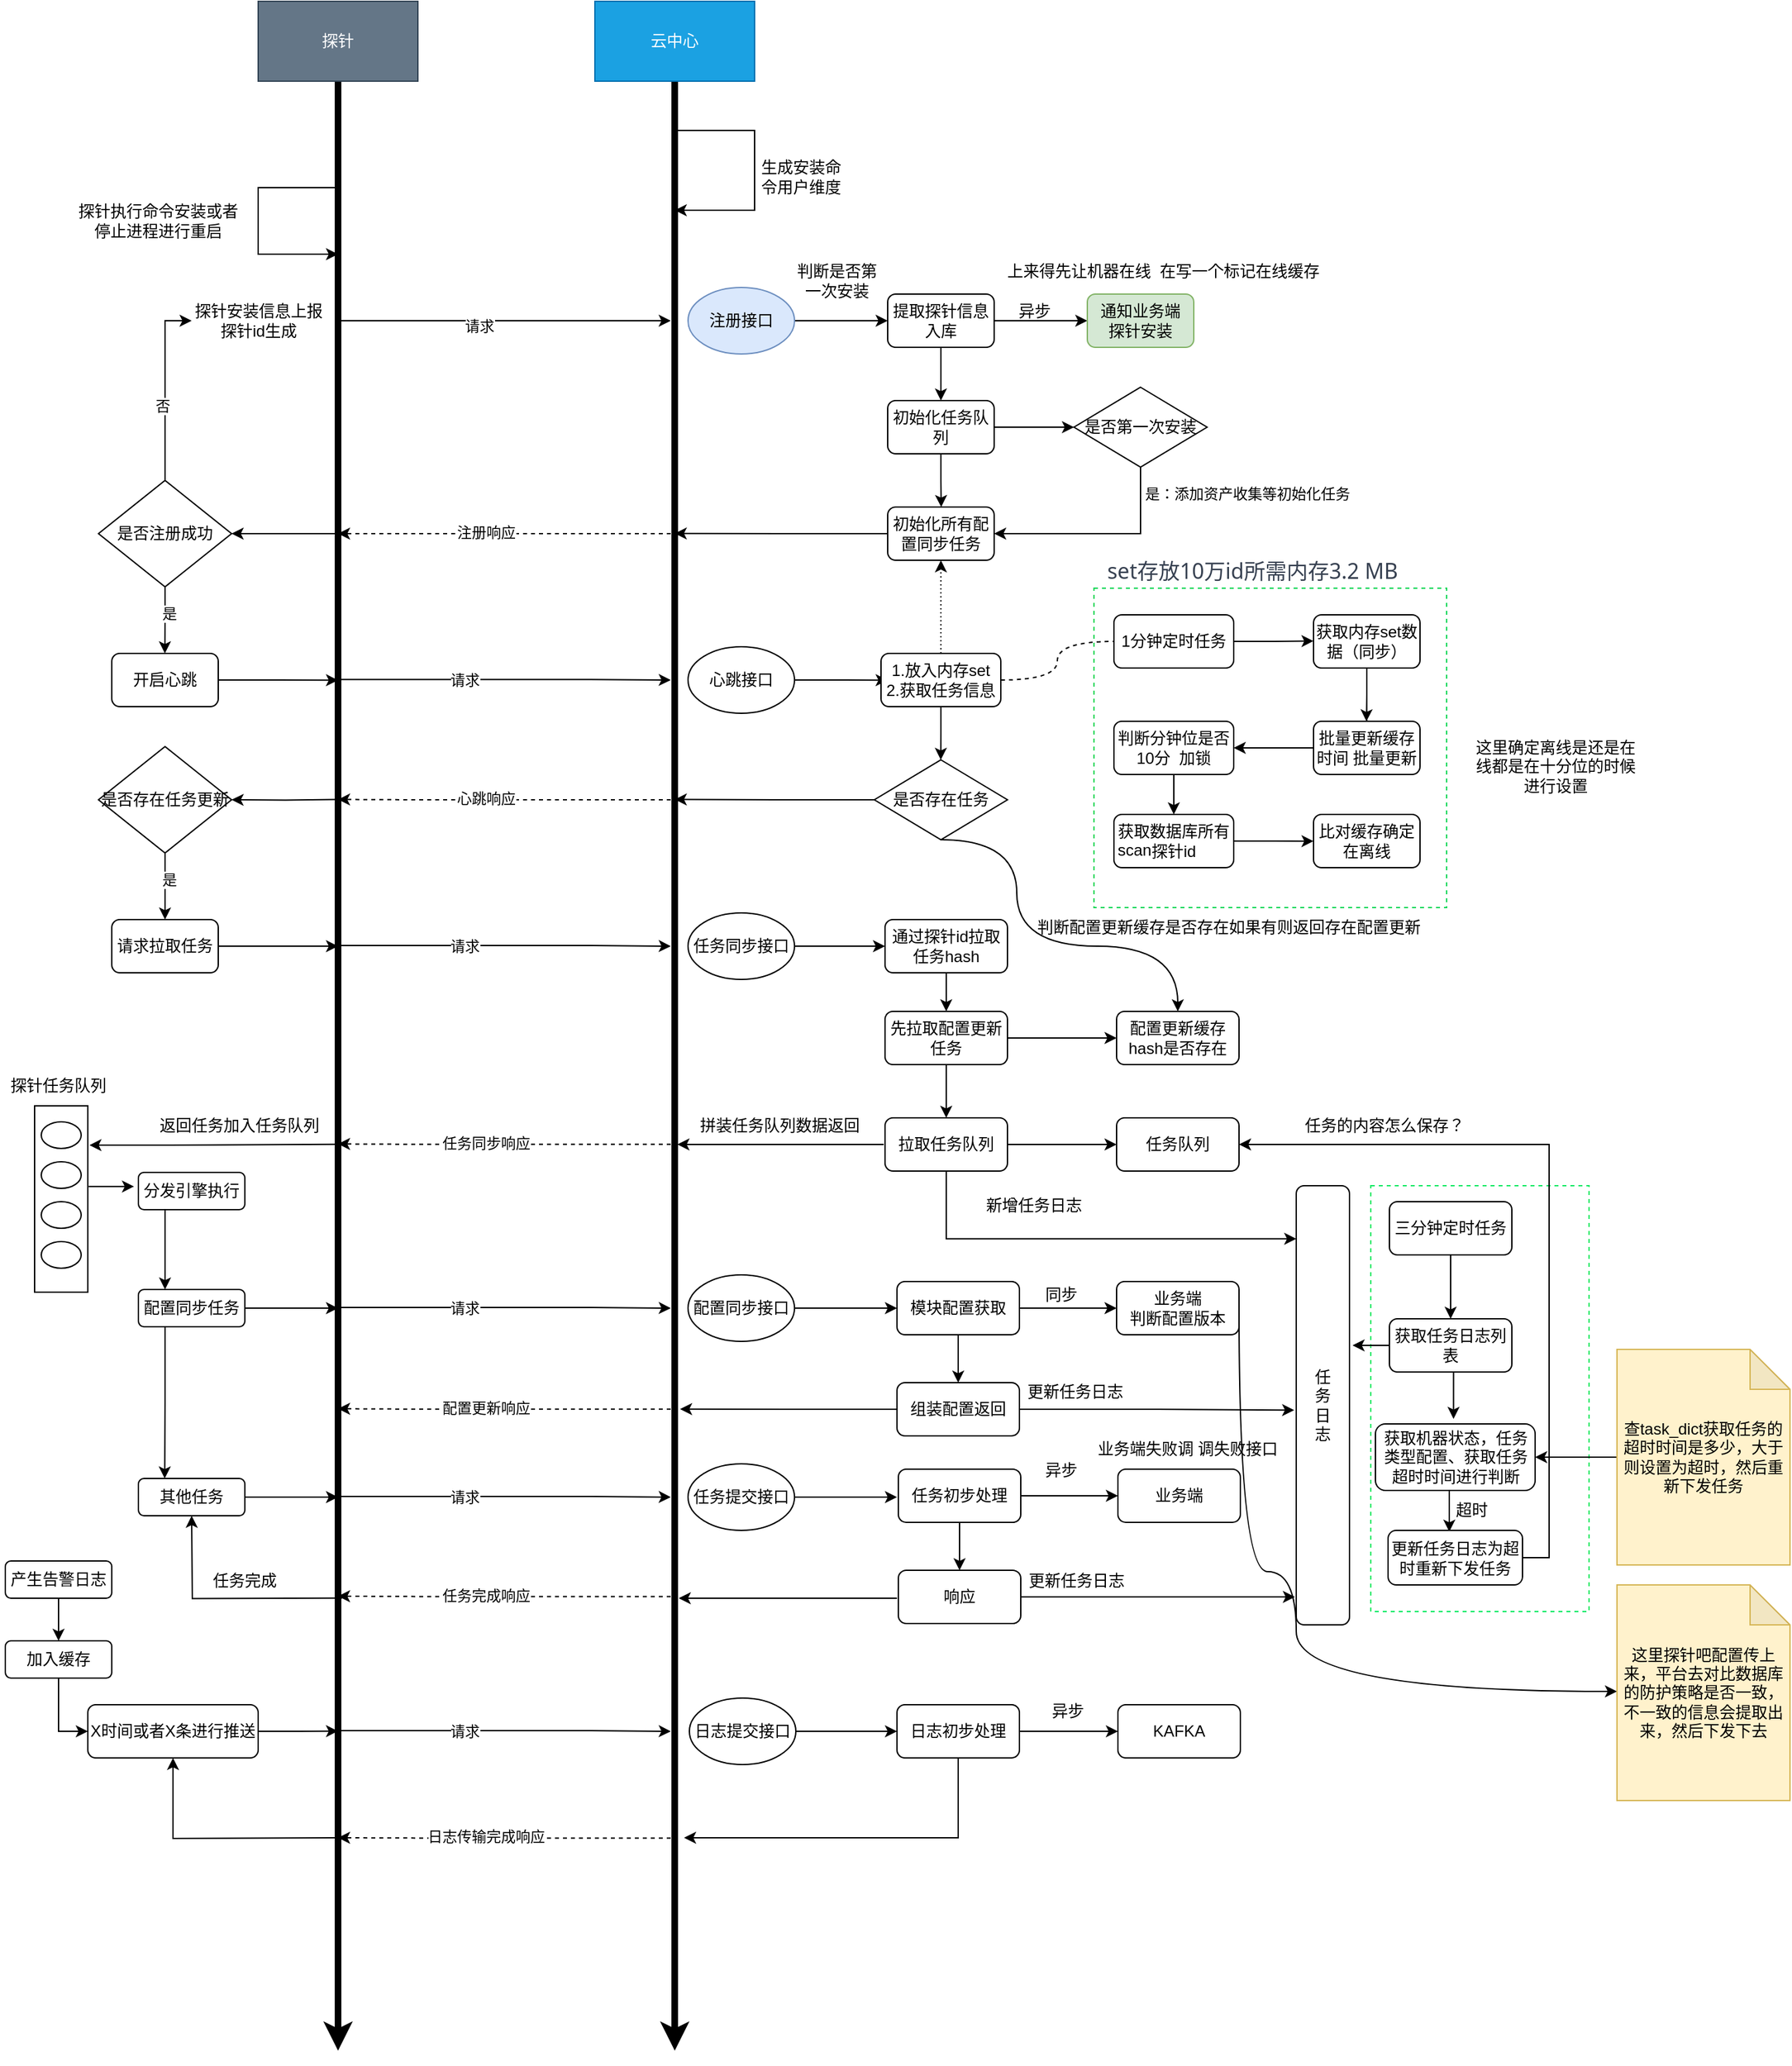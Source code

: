 <mxfile version="27.0.1">
  <diagram name="第 1 页" id="yNU4Lb6sBdI4Ov-rP1gr">
    <mxGraphModel dx="2015" dy="645" grid="1" gridSize="10" guides="1" tooltips="1" connect="1" arrows="1" fold="1" page="1" pageScale="1" pageWidth="827" pageHeight="1169" math="0" shadow="0">
      <root>
        <mxCell id="0" />
        <mxCell id="1" parent="0" />
        <mxCell id="URJfeCyktl2PKpRAeFNq-184" value="" style="rounded=0;whiteSpace=wrap;html=1;dashed=1;strokeColor=#10ea64;" parent="1" vertex="1">
          <mxGeometry x="926" y="910" width="164" height="320" as="geometry" />
        </mxCell>
        <mxCell id="URJfeCyktl2PKpRAeFNq-70" value="" style="rounded=0;whiteSpace=wrap;html=1;dashed=1;strokeColor=#14d758;" parent="1" vertex="1">
          <mxGeometry x="718" y="461" width="265" height="240" as="geometry" />
        </mxCell>
        <mxCell id="URJfeCyktl2PKpRAeFNq-3" style="edgeStyle=orthogonalEdgeStyle;rounded=0;orthogonalLoop=1;jettySize=auto;html=1;exitX=0.5;exitY=1;exitDx=0;exitDy=0;strokeWidth=5;" parent="1" source="URJfeCyktl2PKpRAeFNq-1" edge="1">
          <mxGeometry relative="1" as="geometry">
            <mxPoint x="150" y="1560" as="targetPoint" />
          </mxGeometry>
        </mxCell>
        <mxCell id="URJfeCyktl2PKpRAeFNq-1" value="探针" style="rounded=0;whiteSpace=wrap;html=1;fillColor=#647687;fontColor=#ffffff;strokeColor=#314354;" parent="1" vertex="1">
          <mxGeometry x="90" y="20" width="120" height="60" as="geometry" />
        </mxCell>
        <mxCell id="URJfeCyktl2PKpRAeFNq-4" style="edgeStyle=orthogonalEdgeStyle;rounded=0;orthogonalLoop=1;jettySize=auto;html=1;exitX=0.5;exitY=1;exitDx=0;exitDy=0;strokeWidth=5;" parent="1" source="URJfeCyktl2PKpRAeFNq-2" edge="1">
          <mxGeometry relative="1" as="geometry">
            <mxPoint x="403" y="1560" as="targetPoint" />
          </mxGeometry>
        </mxCell>
        <mxCell id="URJfeCyktl2PKpRAeFNq-2" value="云中心" style="rounded=0;whiteSpace=wrap;html=1;fillColor=#1ba1e2;fontColor=#ffffff;strokeColor=#006EAF;" parent="1" vertex="1">
          <mxGeometry x="343" y="20" width="120" height="60" as="geometry" />
        </mxCell>
        <mxCell id="URJfeCyktl2PKpRAeFNq-7" value="" style="endArrow=classic;html=1;rounded=0;edgeStyle=orthogonalEdgeStyle;" parent="1" edge="1">
          <mxGeometry width="50" height="50" relative="1" as="geometry">
            <mxPoint x="403" y="117" as="sourcePoint" />
            <mxPoint x="403" y="177" as="targetPoint" />
            <Array as="points">
              <mxPoint x="463" y="117" />
              <mxPoint x="463" y="177" />
            </Array>
          </mxGeometry>
        </mxCell>
        <mxCell id="URJfeCyktl2PKpRAeFNq-8" value="生成安装命令用户维度" style="text;html=1;strokeColor=none;fillColor=none;align=center;verticalAlign=middle;whiteSpace=wrap;rounded=0;" parent="1" vertex="1">
          <mxGeometry x="463" y="137" width="70" height="30" as="geometry" />
        </mxCell>
        <mxCell id="URJfeCyktl2PKpRAeFNq-9" value="" style="endArrow=classic;html=1;rounded=0;edgeStyle=orthogonalEdgeStyle;" parent="1" edge="1">
          <mxGeometry width="50" height="50" relative="1" as="geometry">
            <mxPoint x="150" y="160" as="sourcePoint" />
            <mxPoint x="150" y="210" as="targetPoint" />
            <Array as="points">
              <mxPoint x="90" y="160" />
              <mxPoint x="90" y="210" />
            </Array>
          </mxGeometry>
        </mxCell>
        <mxCell id="URJfeCyktl2PKpRAeFNq-10" value="&lt;div&gt;探针执行命令安装或者停止进程进行重启&lt;/div&gt;" style="text;html=1;strokeColor=none;fillColor=none;align=center;verticalAlign=middle;whiteSpace=wrap;rounded=0;" parent="1" vertex="1">
          <mxGeometry x="-50" y="170" width="130" height="30" as="geometry" />
        </mxCell>
        <mxCell id="URJfeCyktl2PKpRAeFNq-11" value="" style="endArrow=classic;html=1;rounded=0;" parent="1" edge="1">
          <mxGeometry width="50" height="50" relative="1" as="geometry">
            <mxPoint x="150" y="260" as="sourcePoint" />
            <mxPoint x="400" y="260" as="targetPoint" />
          </mxGeometry>
        </mxCell>
        <mxCell id="URJfeCyktl2PKpRAeFNq-13" value="请求" style="edgeLabel;html=1;align=center;verticalAlign=middle;resizable=0;points=[];" parent="URJfeCyktl2PKpRAeFNq-11" vertex="1" connectable="0">
          <mxGeometry x="-0.153" y="-4" relative="1" as="geometry">
            <mxPoint as="offset" />
          </mxGeometry>
        </mxCell>
        <mxCell id="URJfeCyktl2PKpRAeFNq-12" value="探针安装信息上报探针id生成" style="text;html=1;strokeColor=none;fillColor=none;align=center;verticalAlign=middle;whiteSpace=wrap;rounded=0;" parent="1" vertex="1">
          <mxGeometry x="40" y="245" width="101" height="30" as="geometry" />
        </mxCell>
        <mxCell id="URJfeCyktl2PKpRAeFNq-17" style="edgeStyle=orthogonalEdgeStyle;rounded=0;orthogonalLoop=1;jettySize=auto;html=1;exitX=1;exitY=0.5;exitDx=0;exitDy=0;entryX=0;entryY=0.5;entryDx=0;entryDy=0;" parent="1" source="URJfeCyktl2PKpRAeFNq-14" target="URJfeCyktl2PKpRAeFNq-16" edge="1">
          <mxGeometry relative="1" as="geometry" />
        </mxCell>
        <mxCell id="URJfeCyktl2PKpRAeFNq-14" value="注册接口" style="ellipse;whiteSpace=wrap;html=1;fillColor=#dae8fc;strokeColor=#6c8ebf;" parent="1" vertex="1">
          <mxGeometry x="413" y="235" width="80" height="50" as="geometry" />
        </mxCell>
        <mxCell id="URJfeCyktl2PKpRAeFNq-19" style="edgeStyle=orthogonalEdgeStyle;rounded=0;orthogonalLoop=1;jettySize=auto;html=1;exitX=1;exitY=0.5;exitDx=0;exitDy=0;entryX=0;entryY=0.5;entryDx=0;entryDy=0;" parent="1" source="URJfeCyktl2PKpRAeFNq-16" target="URJfeCyktl2PKpRAeFNq-18" edge="1">
          <mxGeometry relative="1" as="geometry" />
        </mxCell>
        <mxCell id="URJfeCyktl2PKpRAeFNq-20" style="edgeStyle=orthogonalEdgeStyle;rounded=0;orthogonalLoop=1;jettySize=auto;html=1;exitX=0.5;exitY=1;exitDx=0;exitDy=0;entryX=0.5;entryY=0;entryDx=0;entryDy=0;" parent="1" source="URJfeCyktl2PKpRAeFNq-16" target="URJfeCyktl2PKpRAeFNq-21" edge="1">
          <mxGeometry relative="1" as="geometry">
            <mxPoint x="603.222" y="310.0" as="targetPoint" />
          </mxGeometry>
        </mxCell>
        <mxCell id="URJfeCyktl2PKpRAeFNq-16" value="提取探针信息入库" style="rounded=1;whiteSpace=wrap;html=1;" parent="1" vertex="1">
          <mxGeometry x="563" y="240" width="80" height="40" as="geometry" />
        </mxCell>
        <mxCell id="URJfeCyktl2PKpRAeFNq-18" value="通知业务端&lt;br&gt;探针安装" style="rounded=1;whiteSpace=wrap;html=1;fillColor=#d5e8d4;strokeColor=#82b366;" parent="1" vertex="1">
          <mxGeometry x="713" y="240" width="80" height="40" as="geometry" />
        </mxCell>
        <mxCell id="URJfeCyktl2PKpRAeFNq-23" style="edgeStyle=orthogonalEdgeStyle;rounded=0;orthogonalLoop=1;jettySize=auto;html=1;exitX=1;exitY=0.5;exitDx=0;exitDy=0;entryX=0;entryY=0.5;entryDx=0;entryDy=0;" parent="1" source="URJfeCyktl2PKpRAeFNq-21" target="URJfeCyktl2PKpRAeFNq-22" edge="1">
          <mxGeometry relative="1" as="geometry" />
        </mxCell>
        <mxCell id="URJfeCyktl2PKpRAeFNq-24" style="edgeStyle=orthogonalEdgeStyle;rounded=0;orthogonalLoop=1;jettySize=auto;html=1;exitX=0.5;exitY=1;exitDx=0;exitDy=0;" parent="1" source="URJfeCyktl2PKpRAeFNq-21" edge="1">
          <mxGeometry relative="1" as="geometry">
            <mxPoint x="603.222" y="400" as="targetPoint" />
          </mxGeometry>
        </mxCell>
        <mxCell id="URJfeCyktl2PKpRAeFNq-21" value="初始化任务队列" style="rounded=1;whiteSpace=wrap;html=1;" parent="1" vertex="1">
          <mxGeometry x="563" y="320" width="80" height="40" as="geometry" />
        </mxCell>
        <mxCell id="URJfeCyktl2PKpRAeFNq-28" style="edgeStyle=orthogonalEdgeStyle;rounded=0;orthogonalLoop=1;jettySize=auto;html=1;exitX=0.5;exitY=1;exitDx=0;exitDy=0;entryX=1;entryY=0.5;entryDx=0;entryDy=0;" parent="1" source="URJfeCyktl2PKpRAeFNq-22" target="URJfeCyktl2PKpRAeFNq-25" edge="1">
          <mxGeometry relative="1" as="geometry" />
        </mxCell>
        <mxCell id="URJfeCyktl2PKpRAeFNq-29" value="是：添加资产收集等初始化任务" style="edgeLabel;html=1;align=center;verticalAlign=middle;resizable=0;points=[];" parent="URJfeCyktl2PKpRAeFNq-28" vertex="1" connectable="0">
          <mxGeometry x="0.247" y="-2" relative="1" as="geometry">
            <mxPoint x="130" y="-28" as="offset" />
          </mxGeometry>
        </mxCell>
        <mxCell id="URJfeCyktl2PKpRAeFNq-22" value="是否第一次安装" style="rhombus;whiteSpace=wrap;html=1;" parent="1" vertex="1">
          <mxGeometry x="703" y="310" width="100" height="60" as="geometry" />
        </mxCell>
        <mxCell id="URJfeCyktl2PKpRAeFNq-30" style="edgeStyle=orthogonalEdgeStyle;rounded=0;orthogonalLoop=1;jettySize=auto;html=1;exitX=0;exitY=0.5;exitDx=0;exitDy=0;" parent="1" source="URJfeCyktl2PKpRAeFNq-25" edge="1">
          <mxGeometry relative="1" as="geometry">
            <mxPoint x="403" y="419.815" as="targetPoint" />
          </mxGeometry>
        </mxCell>
        <mxCell id="URJfeCyktl2PKpRAeFNq-25" value="初始化所有配置同步任务" style="rounded=1;whiteSpace=wrap;html=1;" parent="1" vertex="1">
          <mxGeometry x="563" y="400" width="80" height="40" as="geometry" />
        </mxCell>
        <mxCell id="URJfeCyktl2PKpRAeFNq-27" value="异步" style="text;html=1;align=center;verticalAlign=middle;resizable=0;points=[];autosize=1;strokeColor=none;fillColor=none;" parent="1" vertex="1">
          <mxGeometry x="648" y="238" width="50" height="30" as="geometry" />
        </mxCell>
        <mxCell id="URJfeCyktl2PKpRAeFNq-31" style="edgeStyle=orthogonalEdgeStyle;rounded=0;orthogonalLoop=1;jettySize=auto;html=1;dashed=1;" parent="1" edge="1">
          <mxGeometry relative="1" as="geometry">
            <mxPoint x="150" y="420" as="targetPoint" />
            <mxPoint x="400" y="420" as="sourcePoint" />
          </mxGeometry>
        </mxCell>
        <mxCell id="URJfeCyktl2PKpRAeFNq-32" value="注册响应" style="edgeLabel;html=1;align=center;verticalAlign=middle;resizable=0;points=[];" parent="URJfeCyktl2PKpRAeFNq-31" vertex="1" connectable="0">
          <mxGeometry x="0.116" y="-1" relative="1" as="geometry">
            <mxPoint as="offset" />
          </mxGeometry>
        </mxCell>
        <mxCell id="URJfeCyktl2PKpRAeFNq-34" style="edgeStyle=orthogonalEdgeStyle;rounded=0;orthogonalLoop=1;jettySize=auto;html=1;" parent="1" edge="1">
          <mxGeometry relative="1" as="geometry">
            <mxPoint x="70" y="420" as="targetPoint" />
            <mxPoint x="150" y="420" as="sourcePoint" />
          </mxGeometry>
        </mxCell>
        <mxCell id="URJfeCyktl2PKpRAeFNq-36" style="edgeStyle=orthogonalEdgeStyle;rounded=0;orthogonalLoop=1;jettySize=auto;html=1;exitX=0.5;exitY=0;exitDx=0;exitDy=0;entryX=0;entryY=0.5;entryDx=0;entryDy=0;" parent="1" source="URJfeCyktl2PKpRAeFNq-35" target="URJfeCyktl2PKpRAeFNq-12" edge="1">
          <mxGeometry relative="1" as="geometry" />
        </mxCell>
        <mxCell id="URJfeCyktl2PKpRAeFNq-37" value="否" style="edgeLabel;html=1;align=center;verticalAlign=middle;resizable=0;points=[];" parent="URJfeCyktl2PKpRAeFNq-36" vertex="1" connectable="0">
          <mxGeometry x="-0.203" y="2" relative="1" as="geometry">
            <mxPoint as="offset" />
          </mxGeometry>
        </mxCell>
        <mxCell id="URJfeCyktl2PKpRAeFNq-38" style="edgeStyle=orthogonalEdgeStyle;rounded=0;orthogonalLoop=1;jettySize=auto;html=1;exitX=0.5;exitY=1;exitDx=0;exitDy=0;" parent="1" source="URJfeCyktl2PKpRAeFNq-35" edge="1">
          <mxGeometry relative="1" as="geometry">
            <mxPoint x="19.889" y="510" as="targetPoint" />
          </mxGeometry>
        </mxCell>
        <mxCell id="URJfeCyktl2PKpRAeFNq-39" value="是" style="edgeLabel;html=1;align=center;verticalAlign=middle;resizable=0;points=[];" parent="URJfeCyktl2PKpRAeFNq-38" vertex="1" connectable="0">
          <mxGeometry x="-0.213" y="3" relative="1" as="geometry">
            <mxPoint as="offset" />
          </mxGeometry>
        </mxCell>
        <mxCell id="URJfeCyktl2PKpRAeFNq-35" value="是否注册成功" style="rhombus;whiteSpace=wrap;html=1;" parent="1" vertex="1">
          <mxGeometry x="-30" y="380" width="100" height="80" as="geometry" />
        </mxCell>
        <mxCell id="URJfeCyktl2PKpRAeFNq-41" style="edgeStyle=orthogonalEdgeStyle;rounded=0;orthogonalLoop=1;jettySize=auto;html=1;exitX=1;exitY=0.5;exitDx=0;exitDy=0;" parent="1" source="URJfeCyktl2PKpRAeFNq-40" edge="1">
          <mxGeometry relative="1" as="geometry">
            <mxPoint x="150" y="530.185" as="targetPoint" />
          </mxGeometry>
        </mxCell>
        <mxCell id="URJfeCyktl2PKpRAeFNq-40" value="开启心跳" style="rounded=1;whiteSpace=wrap;html=1;" parent="1" vertex="1">
          <mxGeometry x="-20" y="510" width="80" height="40" as="geometry" />
        </mxCell>
        <mxCell id="URJfeCyktl2PKpRAeFNq-42" style="edgeStyle=orthogonalEdgeStyle;rounded=0;orthogonalLoop=1;jettySize=auto;html=1;exitX=1;exitY=0.5;exitDx=0;exitDy=0;" parent="1" edge="1">
          <mxGeometry relative="1" as="geometry">
            <mxPoint x="400" y="530" as="targetPoint" />
            <mxPoint x="150" y="529.57" as="sourcePoint" />
            <Array as="points">
              <mxPoint x="340" y="530" />
              <mxPoint x="340" y="530" />
            </Array>
          </mxGeometry>
        </mxCell>
        <mxCell id="URJfeCyktl2PKpRAeFNq-77" value="请求" style="edgeLabel;html=1;align=center;verticalAlign=middle;resizable=0;points=[];" parent="URJfeCyktl2PKpRAeFNq-42" vertex="1" connectable="0">
          <mxGeometry x="-0.043" relative="1" as="geometry">
            <mxPoint x="-25" as="offset" />
          </mxGeometry>
        </mxCell>
        <mxCell id="URJfeCyktl2PKpRAeFNq-44" style="edgeStyle=orthogonalEdgeStyle;rounded=0;orthogonalLoop=1;jettySize=auto;html=1;exitX=1;exitY=0.5;exitDx=0;exitDy=0;" parent="1" source="URJfeCyktl2PKpRAeFNq-43" edge="1">
          <mxGeometry relative="1" as="geometry">
            <mxPoint x="563" y="530.13" as="targetPoint" />
          </mxGeometry>
        </mxCell>
        <mxCell id="URJfeCyktl2PKpRAeFNq-43" value="心跳接口" style="ellipse;whiteSpace=wrap;html=1;" parent="1" vertex="1">
          <mxGeometry x="413" y="505" width="80" height="50" as="geometry" />
        </mxCell>
        <mxCell id="URJfeCyktl2PKpRAeFNq-46" style="edgeStyle=orthogonalEdgeStyle;rounded=0;orthogonalLoop=1;jettySize=auto;html=1;exitX=0.5;exitY=0;exitDx=0;exitDy=0;entryX=0.5;entryY=1;entryDx=0;entryDy=0;dashed=1;dashPattern=1 2;" parent="1" source="URJfeCyktl2PKpRAeFNq-45" target="URJfeCyktl2PKpRAeFNq-25" edge="1">
          <mxGeometry relative="1" as="geometry" />
        </mxCell>
        <mxCell id="URJfeCyktl2PKpRAeFNq-47" style="edgeStyle=orthogonalEdgeStyle;rounded=0;orthogonalLoop=1;jettySize=auto;html=1;exitX=0.5;exitY=1;exitDx=0;exitDy=0;" parent="1" source="URJfeCyktl2PKpRAeFNq-45" edge="1">
          <mxGeometry relative="1" as="geometry">
            <mxPoint x="602.913" y="590" as="targetPoint" />
          </mxGeometry>
        </mxCell>
        <mxCell id="URJfeCyktl2PKpRAeFNq-54" style="rounded=0;orthogonalLoop=1;jettySize=auto;html=1;exitX=1;exitY=0.5;exitDx=0;exitDy=0;dashed=1;endArrow=none;endFill=0;edgeStyle=orthogonalEdgeStyle;curved=1;" parent="1" source="URJfeCyktl2PKpRAeFNq-45" target="URJfeCyktl2PKpRAeFNq-53" edge="1">
          <mxGeometry relative="1" as="geometry" />
        </mxCell>
        <mxCell id="URJfeCyktl2PKpRAeFNq-45" value="1.放入内存set&lt;br&gt;2.获取任务信息" style="rounded=1;whiteSpace=wrap;html=1;" parent="1" vertex="1">
          <mxGeometry x="558" y="510" width="90" height="40" as="geometry" />
        </mxCell>
        <mxCell id="URJfeCyktl2PKpRAeFNq-49" style="edgeStyle=orthogonalEdgeStyle;rounded=0;orthogonalLoop=1;jettySize=auto;html=1;exitX=0;exitY=0.5;exitDx=0;exitDy=0;" parent="1" source="URJfeCyktl2PKpRAeFNq-48" edge="1">
          <mxGeometry relative="1" as="geometry">
            <mxPoint x="403" y="619.696" as="targetPoint" />
          </mxGeometry>
        </mxCell>
        <mxCell id="URJfeCyktl2PKpRAeFNq-89" style="edgeStyle=orthogonalEdgeStyle;rounded=0;orthogonalLoop=1;jettySize=auto;html=1;exitX=0.5;exitY=1;exitDx=0;exitDy=0;curved=1;" parent="1" source="URJfeCyktl2PKpRAeFNq-48" target="URJfeCyktl2PKpRAeFNq-88" edge="1">
          <mxGeometry relative="1" as="geometry">
            <Array as="points">
              <mxPoint x="660" y="650" />
              <mxPoint x="660" y="730" />
              <mxPoint x="781" y="730" />
            </Array>
          </mxGeometry>
        </mxCell>
        <mxCell id="URJfeCyktl2PKpRAeFNq-48" value="是否存在任务" style="rhombus;whiteSpace=wrap;html=1;" parent="1" vertex="1">
          <mxGeometry x="553" y="590" width="100" height="60" as="geometry" />
        </mxCell>
        <mxCell id="URJfeCyktl2PKpRAeFNq-50" style="edgeStyle=orthogonalEdgeStyle;rounded=0;orthogonalLoop=1;jettySize=auto;html=1;dashed=1;" parent="1" edge="1">
          <mxGeometry relative="1" as="geometry">
            <mxPoint x="150" y="619.76" as="targetPoint" />
            <mxPoint x="400" y="620" as="sourcePoint" />
            <Array as="points">
              <mxPoint x="210" y="620" />
              <mxPoint x="210" y="620" />
            </Array>
          </mxGeometry>
        </mxCell>
        <mxCell id="URJfeCyktl2PKpRAeFNq-51" value="心跳响应" style="edgeLabel;html=1;align=center;verticalAlign=middle;resizable=0;points=[];" parent="URJfeCyktl2PKpRAeFNq-50" vertex="1" connectable="0">
          <mxGeometry x="0.116" y="-1" relative="1" as="geometry">
            <mxPoint as="offset" />
          </mxGeometry>
        </mxCell>
        <mxCell id="URJfeCyktl2PKpRAeFNq-55" style="edgeStyle=orthogonalEdgeStyle;rounded=0;orthogonalLoop=1;jettySize=auto;html=1;exitX=1;exitY=0.5;exitDx=0;exitDy=0;" parent="1" source="URJfeCyktl2PKpRAeFNq-53" edge="1">
          <mxGeometry relative="1" as="geometry">
            <mxPoint x="883" y="500.714" as="targetPoint" />
          </mxGeometry>
        </mxCell>
        <mxCell id="URJfeCyktl2PKpRAeFNq-53" value="1分钟定时任务" style="rounded=1;whiteSpace=wrap;html=1;" parent="1" vertex="1">
          <mxGeometry x="733" y="481" width="90" height="40" as="geometry" />
        </mxCell>
        <mxCell id="URJfeCyktl2PKpRAeFNq-59" style="edgeStyle=orthogonalEdgeStyle;rounded=0;orthogonalLoop=1;jettySize=auto;html=1;exitX=0.5;exitY=1;exitDx=0;exitDy=0;" parent="1" source="URJfeCyktl2PKpRAeFNq-56" edge="1">
          <mxGeometry relative="1" as="geometry">
            <mxPoint x="922.714" y="561" as="targetPoint" />
          </mxGeometry>
        </mxCell>
        <mxCell id="URJfeCyktl2PKpRAeFNq-56" value="获取内存set数据（同步）" style="rounded=1;whiteSpace=wrap;html=1;" parent="1" vertex="1">
          <mxGeometry x="883" y="481" width="80" height="40" as="geometry" />
        </mxCell>
        <mxCell id="URJfeCyktl2PKpRAeFNq-61" value="" style="edgeStyle=orthogonalEdgeStyle;rounded=0;orthogonalLoop=1;jettySize=auto;html=1;endArrow=none;endFill=0;" parent="1" source="URJfeCyktl2PKpRAeFNq-60" target="URJfeCyktl2PKpRAeFNq-56" edge="1">
          <mxGeometry relative="1" as="geometry" />
        </mxCell>
        <mxCell id="URJfeCyktl2PKpRAeFNq-62" style="edgeStyle=orthogonalEdgeStyle;rounded=0;orthogonalLoop=1;jettySize=auto;html=1;exitX=0;exitY=0.5;exitDx=0;exitDy=0;entryX=1;entryY=0.5;entryDx=0;entryDy=0;" parent="1" source="URJfeCyktl2PKpRAeFNq-60" target="URJfeCyktl2PKpRAeFNq-63" edge="1">
          <mxGeometry relative="1" as="geometry">
            <mxPoint x="833" y="581.333" as="targetPoint" />
          </mxGeometry>
        </mxCell>
        <mxCell id="URJfeCyktl2PKpRAeFNq-60" value="批量更新缓存时间 批量更新" style="rounded=1;whiteSpace=wrap;html=1;" parent="1" vertex="1">
          <mxGeometry x="883" y="561" width="80" height="40" as="geometry" />
        </mxCell>
        <mxCell id="URJfeCyktl2PKpRAeFNq-64" style="edgeStyle=orthogonalEdgeStyle;rounded=0;orthogonalLoop=1;jettySize=auto;html=1;exitX=0.5;exitY=1;exitDx=0;exitDy=0;" parent="1" source="URJfeCyktl2PKpRAeFNq-63" edge="1">
          <mxGeometry relative="1" as="geometry">
            <mxPoint x="778" y="631" as="targetPoint" />
          </mxGeometry>
        </mxCell>
        <mxCell id="URJfeCyktl2PKpRAeFNq-63" value="判断分钟位是否10分&amp;nbsp; 加锁" style="rounded=1;whiteSpace=wrap;html=1;" parent="1" vertex="1">
          <mxGeometry x="733" y="561" width="90" height="40" as="geometry" />
        </mxCell>
        <mxCell id="URJfeCyktl2PKpRAeFNq-68" style="edgeStyle=orthogonalEdgeStyle;rounded=0;orthogonalLoop=1;jettySize=auto;html=1;exitX=1;exitY=0.5;exitDx=0;exitDy=0;" parent="1" source="URJfeCyktl2PKpRAeFNq-66" edge="1">
          <mxGeometry relative="1" as="geometry">
            <mxPoint x="883" y="651.111" as="targetPoint" />
          </mxGeometry>
        </mxCell>
        <mxCell id="URJfeCyktl2PKpRAeFNq-66" value="获取数据库所有探针id" style="rounded=1;whiteSpace=wrap;html=1;" parent="1" vertex="1">
          <mxGeometry x="733" y="631" width="90" height="40" as="geometry" />
        </mxCell>
        <mxCell id="URJfeCyktl2PKpRAeFNq-69" value="比对缓存确定在离线" style="rounded=1;whiteSpace=wrap;html=1;" parent="1" vertex="1">
          <mxGeometry x="883" y="631" width="80" height="40" as="geometry" />
        </mxCell>
        <mxCell id="URJfeCyktl2PKpRAeFNq-71" style="edgeStyle=orthogonalEdgeStyle;rounded=0;orthogonalLoop=1;jettySize=auto;html=1;exitX=0;exitY=0.5;exitDx=0;exitDy=0;" parent="1" edge="1">
          <mxGeometry relative="1" as="geometry">
            <mxPoint x="70" y="620" as="targetPoint" />
            <mxPoint x="150" y="619.81" as="sourcePoint" />
          </mxGeometry>
        </mxCell>
        <mxCell id="URJfeCyktl2PKpRAeFNq-72" style="edgeStyle=orthogonalEdgeStyle;rounded=0;orthogonalLoop=1;jettySize=auto;html=1;exitX=0.5;exitY=1;exitDx=0;exitDy=0;" parent="1" source="URJfeCyktl2PKpRAeFNq-74" edge="1">
          <mxGeometry relative="1" as="geometry">
            <mxPoint x="20" y="710" as="targetPoint" />
          </mxGeometry>
        </mxCell>
        <mxCell id="URJfeCyktl2PKpRAeFNq-73" value="是" style="edgeLabel;html=1;align=center;verticalAlign=middle;resizable=0;points=[];" parent="URJfeCyktl2PKpRAeFNq-72" vertex="1" connectable="0">
          <mxGeometry x="-0.213" y="3" relative="1" as="geometry">
            <mxPoint as="offset" />
          </mxGeometry>
        </mxCell>
        <mxCell id="URJfeCyktl2PKpRAeFNq-74" value="是否存在任务更新" style="rhombus;whiteSpace=wrap;html=1;" parent="1" vertex="1">
          <mxGeometry x="-30" y="580" width="100" height="80" as="geometry" />
        </mxCell>
        <mxCell id="URJfeCyktl2PKpRAeFNq-76" style="edgeStyle=orthogonalEdgeStyle;rounded=0;orthogonalLoop=1;jettySize=auto;html=1;exitX=1;exitY=0.5;exitDx=0;exitDy=0;" parent="1" source="URJfeCyktl2PKpRAeFNq-75" edge="1">
          <mxGeometry relative="1" as="geometry">
            <mxPoint x="150" y="730" as="targetPoint" />
          </mxGeometry>
        </mxCell>
        <mxCell id="URJfeCyktl2PKpRAeFNq-75" value="请求拉取任务" style="rounded=1;whiteSpace=wrap;html=1;" parent="1" vertex="1">
          <mxGeometry x="-20" y="710" width="80" height="40" as="geometry" />
        </mxCell>
        <mxCell id="URJfeCyktl2PKpRAeFNq-78" style="edgeStyle=orthogonalEdgeStyle;rounded=0;orthogonalLoop=1;jettySize=auto;html=1;exitX=1;exitY=0.5;exitDx=0;exitDy=0;" parent="1" edge="1">
          <mxGeometry relative="1" as="geometry">
            <mxPoint x="400" y="730" as="targetPoint" />
            <mxPoint x="150" y="729.5" as="sourcePoint" />
            <Array as="points">
              <mxPoint x="340" y="730" />
              <mxPoint x="340" y="730" />
            </Array>
          </mxGeometry>
        </mxCell>
        <mxCell id="URJfeCyktl2PKpRAeFNq-79" value="请求" style="edgeLabel;html=1;align=center;verticalAlign=middle;resizable=0;points=[];" parent="URJfeCyktl2PKpRAeFNq-78" vertex="1" connectable="0">
          <mxGeometry x="-0.043" relative="1" as="geometry">
            <mxPoint x="-25" as="offset" />
          </mxGeometry>
        </mxCell>
        <mxCell id="URJfeCyktl2PKpRAeFNq-82" style="edgeStyle=orthogonalEdgeStyle;rounded=0;orthogonalLoop=1;jettySize=auto;html=1;exitX=1;exitY=0.5;exitDx=0;exitDy=0;entryX=0;entryY=0.5;entryDx=0;entryDy=0;" parent="1" source="URJfeCyktl2PKpRAeFNq-80" target="URJfeCyktl2PKpRAeFNq-83" edge="1">
          <mxGeometry relative="1" as="geometry">
            <mxPoint x="570" y="730.13" as="targetPoint" />
          </mxGeometry>
        </mxCell>
        <mxCell id="URJfeCyktl2PKpRAeFNq-80" value="任务同步接口" style="ellipse;whiteSpace=wrap;html=1;" parent="1" vertex="1">
          <mxGeometry x="413" y="705" width="80" height="50" as="geometry" />
        </mxCell>
        <mxCell id="URJfeCyktl2PKpRAeFNq-81" value="&lt;span style=&quot;color: rgb(55, 65, 81); font-family: Söhne, ui-sans-serif, system-ui, -apple-system, &amp;quot;Segoe UI&amp;quot;, Roboto, Ubuntu, Cantarell, &amp;quot;Noto Sans&amp;quot;, sans-serif, &amp;quot;Helvetica Neue&amp;quot;, Arial, &amp;quot;Apple Color Emoji&amp;quot;, &amp;quot;Segoe UI Emoji&amp;quot;, &amp;quot;Segoe UI Symbol&amp;quot;, &amp;quot;Noto Color Emoji&amp;quot;; font-size: 16px; font-style: normal; font-variant-ligatures: normal; font-variant-caps: normal; font-weight: 400; letter-spacing: normal; orphans: 2; text-align: start; text-indent: 0px; text-transform: none; widows: 2; word-spacing: 0px; -webkit-text-stroke-width: 0px; text-decoration-thickness: initial; text-decoration-style: initial; text-decoration-color: initial; float: none; display: inline !important;&quot;&gt;set存放10万id所需内存3.2 MB&lt;/span&gt;" style="text;whiteSpace=wrap;html=1;" parent="1" vertex="1">
          <mxGeometry x="726" y="432" width="280" height="40" as="geometry" />
        </mxCell>
        <mxCell id="URJfeCyktl2PKpRAeFNq-85" style="edgeStyle=orthogonalEdgeStyle;rounded=0;orthogonalLoop=1;jettySize=auto;html=1;exitX=0.5;exitY=1;exitDx=0;exitDy=0;entryX=0.5;entryY=0;entryDx=0;entryDy=0;" parent="1" source="URJfeCyktl2PKpRAeFNq-83" target="URJfeCyktl2PKpRAeFNq-91" edge="1">
          <mxGeometry relative="1" as="geometry">
            <mxPoint x="604.0" y="800" as="targetPoint" />
          </mxGeometry>
        </mxCell>
        <mxCell id="URJfeCyktl2PKpRAeFNq-83" value="通过探针id拉取任务hash" style="rounded=1;whiteSpace=wrap;html=1;" parent="1" vertex="1">
          <mxGeometry x="561" y="710" width="92" height="40" as="geometry" />
        </mxCell>
        <mxCell id="URJfeCyktl2PKpRAeFNq-88" value="配置更新缓存hash是否存在" style="rounded=1;whiteSpace=wrap;html=1;" parent="1" vertex="1">
          <mxGeometry x="735" y="779" width="92" height="40" as="geometry" />
        </mxCell>
        <mxCell id="URJfeCyktl2PKpRAeFNq-90" value="判断配置更新缓存是否存在如果有则返回存在配置更新" style="text;html=1;strokeColor=none;fillColor=none;align=center;verticalAlign=middle;whiteSpace=wrap;rounded=0;" parent="1" vertex="1">
          <mxGeometry x="656" y="701" width="327" height="30" as="geometry" />
        </mxCell>
        <mxCell id="URJfeCyktl2PKpRAeFNq-92" style="edgeStyle=orthogonalEdgeStyle;rounded=0;orthogonalLoop=1;jettySize=auto;html=1;exitX=1;exitY=0.5;exitDx=0;exitDy=0;" parent="1" source="URJfeCyktl2PKpRAeFNq-91" target="URJfeCyktl2PKpRAeFNq-88" edge="1">
          <mxGeometry relative="1" as="geometry" />
        </mxCell>
        <mxCell id="URJfeCyktl2PKpRAeFNq-94" style="edgeStyle=orthogonalEdgeStyle;rounded=0;orthogonalLoop=1;jettySize=auto;html=1;exitX=0.5;exitY=1;exitDx=0;exitDy=0;entryX=0.5;entryY=0;entryDx=0;entryDy=0;" parent="1" source="URJfeCyktl2PKpRAeFNq-91" target="URJfeCyktl2PKpRAeFNq-93" edge="1">
          <mxGeometry relative="1" as="geometry" />
        </mxCell>
        <mxCell id="URJfeCyktl2PKpRAeFNq-91" value="先拉取配置更新任务" style="rounded=1;whiteSpace=wrap;html=1;" parent="1" vertex="1">
          <mxGeometry x="561" y="779" width="92" height="40" as="geometry" />
        </mxCell>
        <mxCell id="URJfeCyktl2PKpRAeFNq-95" style="edgeStyle=orthogonalEdgeStyle;rounded=0;orthogonalLoop=1;jettySize=auto;html=1;exitX=1;exitY=0.5;exitDx=0;exitDy=0;entryX=0;entryY=0.5;entryDx=0;entryDy=0;" parent="1" source="URJfeCyktl2PKpRAeFNq-93" target="URJfeCyktl2PKpRAeFNq-96" edge="1">
          <mxGeometry relative="1" as="geometry">
            <mxPoint x="730" y="879" as="targetPoint" />
          </mxGeometry>
        </mxCell>
        <mxCell id="URJfeCyktl2PKpRAeFNq-99" style="edgeStyle=orthogonalEdgeStyle;rounded=0;orthogonalLoop=1;jettySize=auto;html=1;" parent="1" edge="1">
          <mxGeometry relative="1" as="geometry">
            <mxPoint x="405" y="879" as="targetPoint" />
            <mxPoint x="560" y="879" as="sourcePoint" />
          </mxGeometry>
        </mxCell>
        <mxCell id="URJfeCyktl2PKpRAeFNq-93" value="拉取任务队列" style="rounded=1;whiteSpace=wrap;html=1;" parent="1" vertex="1">
          <mxGeometry x="561" y="859" width="92" height="40" as="geometry" />
        </mxCell>
        <mxCell id="URJfeCyktl2PKpRAeFNq-96" value="任务队列" style="rounded=1;whiteSpace=wrap;html=1;" parent="1" vertex="1">
          <mxGeometry x="735" y="859" width="92" height="40" as="geometry" />
        </mxCell>
        <mxCell id="URJfeCyktl2PKpRAeFNq-100" value="拼装任务队列数据返回" style="text;html=1;strokeColor=none;fillColor=none;align=center;verticalAlign=middle;whiteSpace=wrap;rounded=0;" parent="1" vertex="1">
          <mxGeometry x="414" y="850" width="136" height="30" as="geometry" />
        </mxCell>
        <mxCell id="URJfeCyktl2PKpRAeFNq-101" style="edgeStyle=orthogonalEdgeStyle;rounded=0;orthogonalLoop=1;jettySize=auto;html=1;dashed=1;" parent="1" edge="1">
          <mxGeometry relative="1" as="geometry">
            <mxPoint x="150" y="878.63" as="targetPoint" />
            <mxPoint x="400" y="878.87" as="sourcePoint" />
            <Array as="points">
              <mxPoint x="210" y="879" />
              <mxPoint x="210" y="879" />
            </Array>
          </mxGeometry>
        </mxCell>
        <mxCell id="URJfeCyktl2PKpRAeFNq-102" value="任务同步响应" style="edgeLabel;html=1;align=center;verticalAlign=middle;resizable=0;points=[];" parent="URJfeCyktl2PKpRAeFNq-101" vertex="1" connectable="0">
          <mxGeometry x="0.116" y="-1" relative="1" as="geometry">
            <mxPoint as="offset" />
          </mxGeometry>
        </mxCell>
        <mxCell id="URJfeCyktl2PKpRAeFNq-112" style="edgeStyle=orthogonalEdgeStyle;rounded=0;orthogonalLoop=1;jettySize=auto;html=1;exitX=1.015;exitY=0.433;exitDx=0;exitDy=0;exitPerimeter=0;entryX=-0.041;entryY=0.372;entryDx=0;entryDy=0;entryPerimeter=0;" parent="1" source="URJfeCyktl2PKpRAeFNq-103" target="URJfeCyktl2PKpRAeFNq-113" edge="1">
          <mxGeometry relative="1" as="geometry">
            <mxPoint x="-10" y="910" as="targetPoint" />
          </mxGeometry>
        </mxCell>
        <mxCell id="URJfeCyktl2PKpRAeFNq-103" value="" style="rounded=0;whiteSpace=wrap;html=1;" parent="1" vertex="1">
          <mxGeometry x="-78" y="850" width="40" height="140" as="geometry" />
        </mxCell>
        <mxCell id="URJfeCyktl2PKpRAeFNq-105" style="edgeStyle=orthogonalEdgeStyle;rounded=0;orthogonalLoop=1;jettySize=auto;html=1;exitX=0;exitY=0.5;exitDx=0;exitDy=0;entryX=1.029;entryY=0.211;entryDx=0;entryDy=0;entryPerimeter=0;" parent="1" target="URJfeCyktl2PKpRAeFNq-103" edge="1">
          <mxGeometry relative="1" as="geometry">
            <mxPoint y="878.586" as="targetPoint" />
            <mxPoint x="150" y="878.89" as="sourcePoint" />
          </mxGeometry>
        </mxCell>
        <mxCell id="URJfeCyktl2PKpRAeFNq-106" value="探针任务队列" style="text;html=1;strokeColor=none;fillColor=none;align=center;verticalAlign=middle;whiteSpace=wrap;rounded=0;" parent="1" vertex="1">
          <mxGeometry x="-104" y="820" width="88" height="30" as="geometry" />
        </mxCell>
        <mxCell id="URJfeCyktl2PKpRAeFNq-107" value="返回任务加入任务队列" style="text;html=1;strokeColor=none;fillColor=none;align=center;verticalAlign=middle;whiteSpace=wrap;rounded=0;" parent="1" vertex="1">
          <mxGeometry x="11" y="850" width="130" height="30" as="geometry" />
        </mxCell>
        <mxCell id="URJfeCyktl2PKpRAeFNq-108" value="" style="ellipse;whiteSpace=wrap;html=1;" parent="1" vertex="1">
          <mxGeometry x="-73" y="862" width="30" height="20" as="geometry" />
        </mxCell>
        <mxCell id="URJfeCyktl2PKpRAeFNq-109" value="" style="ellipse;whiteSpace=wrap;html=1;" parent="1" vertex="1">
          <mxGeometry x="-73" y="892" width="30" height="20" as="geometry" />
        </mxCell>
        <mxCell id="URJfeCyktl2PKpRAeFNq-110" value="" style="ellipse;whiteSpace=wrap;html=1;" parent="1" vertex="1">
          <mxGeometry x="-73" y="922" width="30" height="20" as="geometry" />
        </mxCell>
        <mxCell id="URJfeCyktl2PKpRAeFNq-111" value="" style="ellipse;whiteSpace=wrap;html=1;" parent="1" vertex="1">
          <mxGeometry x="-73" y="952" width="30" height="20" as="geometry" />
        </mxCell>
        <mxCell id="URJfeCyktl2PKpRAeFNq-117" style="edgeStyle=orthogonalEdgeStyle;rounded=0;orthogonalLoop=1;jettySize=auto;html=1;exitX=0.25;exitY=1;exitDx=0;exitDy=0;entryX=0.25;entryY=0;entryDx=0;entryDy=0;" parent="1" source="URJfeCyktl2PKpRAeFNq-113" target="URJfeCyktl2PKpRAeFNq-116" edge="1">
          <mxGeometry relative="1" as="geometry" />
        </mxCell>
        <mxCell id="URJfeCyktl2PKpRAeFNq-113" value="分发引擎执行" style="rounded=1;whiteSpace=wrap;html=1;" parent="1" vertex="1">
          <mxGeometry y="900" width="80" height="28" as="geometry" />
        </mxCell>
        <mxCell id="URJfeCyktl2PKpRAeFNq-120" style="edgeStyle=orthogonalEdgeStyle;rounded=0;orthogonalLoop=1;jettySize=auto;html=1;exitX=1;exitY=0.5;exitDx=0;exitDy=0;" parent="1" source="URJfeCyktl2PKpRAeFNq-116" edge="1">
          <mxGeometry relative="1" as="geometry">
            <mxPoint x="150" y="1002" as="targetPoint" />
          </mxGeometry>
        </mxCell>
        <mxCell id="URJfeCyktl2PKpRAeFNq-140" style="edgeStyle=orthogonalEdgeStyle;rounded=0;orthogonalLoop=1;jettySize=auto;html=1;exitX=0.25;exitY=1;exitDx=0;exitDy=0;" parent="1" source="URJfeCyktl2PKpRAeFNq-116" edge="1">
          <mxGeometry relative="1" as="geometry">
            <mxPoint x="19.758" y="1130.0" as="targetPoint" />
          </mxGeometry>
        </mxCell>
        <mxCell id="URJfeCyktl2PKpRAeFNq-116" value="配置同步任务" style="rounded=1;whiteSpace=wrap;html=1;" parent="1" vertex="1">
          <mxGeometry y="988" width="80" height="28" as="geometry" />
        </mxCell>
        <mxCell id="URJfeCyktl2PKpRAeFNq-121" style="edgeStyle=orthogonalEdgeStyle;rounded=0;orthogonalLoop=1;jettySize=auto;html=1;exitX=1;exitY=0.5;exitDx=0;exitDy=0;" parent="1" edge="1">
          <mxGeometry relative="1" as="geometry">
            <mxPoint x="400" y="1002" as="targetPoint" />
            <mxPoint x="150" y="1001.5" as="sourcePoint" />
            <Array as="points">
              <mxPoint x="340" y="1002" />
              <mxPoint x="340" y="1002" />
            </Array>
          </mxGeometry>
        </mxCell>
        <mxCell id="URJfeCyktl2PKpRAeFNq-122" value="请求" style="edgeLabel;html=1;align=center;verticalAlign=middle;resizable=0;points=[];" parent="URJfeCyktl2PKpRAeFNq-121" vertex="1" connectable="0">
          <mxGeometry x="-0.043" relative="1" as="geometry">
            <mxPoint x="-25" as="offset" />
          </mxGeometry>
        </mxCell>
        <mxCell id="URJfeCyktl2PKpRAeFNq-124" style="edgeStyle=orthogonalEdgeStyle;rounded=0;orthogonalLoop=1;jettySize=auto;html=1;exitX=1;exitY=0.5;exitDx=0;exitDy=0;" parent="1" source="URJfeCyktl2PKpRAeFNq-123" edge="1">
          <mxGeometry relative="1" as="geometry">
            <mxPoint x="570" y="1002" as="targetPoint" />
          </mxGeometry>
        </mxCell>
        <mxCell id="URJfeCyktl2PKpRAeFNq-123" value="配置同步接口" style="ellipse;whiteSpace=wrap;html=1;" parent="1" vertex="1">
          <mxGeometry x="413" y="977" width="80" height="50" as="geometry" />
        </mxCell>
        <mxCell id="URJfeCyktl2PKpRAeFNq-127" style="edgeStyle=orthogonalEdgeStyle;rounded=0;orthogonalLoop=1;jettySize=auto;html=1;exitX=0.5;exitY=1;exitDx=0;exitDy=0;" parent="1" source="URJfeCyktl2PKpRAeFNq-125" target="URJfeCyktl2PKpRAeFNq-126" edge="1">
          <mxGeometry relative="1" as="geometry" />
        </mxCell>
        <mxCell id="URJfeCyktl2PKpRAeFNq-133" style="edgeStyle=orthogonalEdgeStyle;rounded=0;orthogonalLoop=1;jettySize=auto;html=1;exitX=1;exitY=0.5;exitDx=0;exitDy=0;" parent="1" source="URJfeCyktl2PKpRAeFNq-125" target="URJfeCyktl2PKpRAeFNq-129" edge="1">
          <mxGeometry relative="1" as="geometry" />
        </mxCell>
        <mxCell id="URJfeCyktl2PKpRAeFNq-125" value="模块配置获取&lt;br&gt;" style="rounded=1;whiteSpace=wrap;html=1;" parent="1" vertex="1">
          <mxGeometry x="570" y="982" width="92" height="40" as="geometry" />
        </mxCell>
        <mxCell id="URJfeCyktl2PKpRAeFNq-134" style="edgeStyle=orthogonalEdgeStyle;rounded=0;orthogonalLoop=1;jettySize=auto;html=1;exitX=0;exitY=0.5;exitDx=0;exitDy=0;" parent="1" source="URJfeCyktl2PKpRAeFNq-126" edge="1">
          <mxGeometry relative="1" as="geometry">
            <mxPoint x="407" y="1077.87" as="targetPoint" />
            <mxPoint x="557.0" y="1077.61" as="sourcePoint" />
          </mxGeometry>
        </mxCell>
        <mxCell id="URJfeCyktl2PKpRAeFNq-126" value="组装配置返回" style="rounded=1;whiteSpace=wrap;html=1;" parent="1" vertex="1">
          <mxGeometry x="570" y="1058" width="92" height="40" as="geometry" />
        </mxCell>
        <mxCell id="JS7FD1gASGl4HiB3Fx5F-3" style="edgeStyle=orthogonalEdgeStyle;rounded=0;orthogonalLoop=1;jettySize=auto;html=1;exitX=1;exitY=0.5;exitDx=0;exitDy=0;curved=1;" edge="1" parent="1" source="URJfeCyktl2PKpRAeFNq-129" target="JS7FD1gASGl4HiB3Fx5F-2">
          <mxGeometry relative="1" as="geometry">
            <Array as="points">
              <mxPoint x="827" y="1200" />
              <mxPoint x="870" y="1200" />
              <mxPoint x="870" y="1290" />
            </Array>
          </mxGeometry>
        </mxCell>
        <mxCell id="URJfeCyktl2PKpRAeFNq-129" value="业务端&lt;br&gt;判断配置版本" style="rounded=1;whiteSpace=wrap;html=1;" parent="1" vertex="1">
          <mxGeometry x="735" y="982" width="92" height="40" as="geometry" />
        </mxCell>
        <mxCell id="URJfeCyktl2PKpRAeFNq-136" style="edgeStyle=orthogonalEdgeStyle;rounded=0;orthogonalLoop=1;jettySize=auto;html=1;dashed=1;" parent="1" edge="1">
          <mxGeometry relative="1" as="geometry">
            <mxPoint x="150" y="1077.62" as="targetPoint" />
            <mxPoint x="400" y="1077.86" as="sourcePoint" />
            <Array as="points">
              <mxPoint x="210" y="1078" />
              <mxPoint x="210" y="1078" />
            </Array>
          </mxGeometry>
        </mxCell>
        <mxCell id="URJfeCyktl2PKpRAeFNq-137" value="配置更新响应" style="edgeLabel;html=1;align=center;verticalAlign=middle;resizable=0;points=[];" parent="URJfeCyktl2PKpRAeFNq-136" vertex="1" connectable="0">
          <mxGeometry x="0.116" y="-1" relative="1" as="geometry">
            <mxPoint as="offset" />
          </mxGeometry>
        </mxCell>
        <mxCell id="URJfeCyktl2PKpRAeFNq-138" style="edgeStyle=orthogonalEdgeStyle;rounded=0;orthogonalLoop=1;jettySize=auto;html=1;exitX=0;exitY=0.5;exitDx=0;exitDy=0;" parent="1" edge="1">
          <mxGeometry relative="1" as="geometry">
            <mxPoint x="40.0" y="1158" as="targetPoint" />
            <mxPoint x="153" y="1219.82" as="sourcePoint" />
          </mxGeometry>
        </mxCell>
        <mxCell id="URJfeCyktl2PKpRAeFNq-139" value="任务完成" style="text;html=1;strokeColor=none;fillColor=none;align=center;verticalAlign=middle;whiteSpace=wrap;rounded=0;" parent="1" vertex="1">
          <mxGeometry x="40" y="1192" width="80" height="30" as="geometry" />
        </mxCell>
        <mxCell id="URJfeCyktl2PKpRAeFNq-144" style="edgeStyle=orthogonalEdgeStyle;rounded=0;orthogonalLoop=1;jettySize=auto;html=1;exitX=1;exitY=0.5;exitDx=0;exitDy=0;" parent="1" source="URJfeCyktl2PKpRAeFNq-141" edge="1">
          <mxGeometry relative="1" as="geometry">
            <mxPoint x="150" y="1144.043" as="targetPoint" />
          </mxGeometry>
        </mxCell>
        <mxCell id="URJfeCyktl2PKpRAeFNq-141" value="其他任务" style="rounded=1;whiteSpace=wrap;html=1;" parent="1" vertex="1">
          <mxGeometry y="1130" width="80" height="28" as="geometry" />
        </mxCell>
        <mxCell id="URJfeCyktl2PKpRAeFNq-145" style="edgeStyle=orthogonalEdgeStyle;rounded=0;orthogonalLoop=1;jettySize=auto;html=1;exitX=1;exitY=0.5;exitDx=0;exitDy=0;" parent="1" edge="1">
          <mxGeometry relative="1" as="geometry">
            <mxPoint x="400" y="1144.01" as="targetPoint" />
            <mxPoint x="150" y="1143.51" as="sourcePoint" />
            <Array as="points">
              <mxPoint x="340" y="1144" />
              <mxPoint x="340" y="1144" />
            </Array>
          </mxGeometry>
        </mxCell>
        <mxCell id="URJfeCyktl2PKpRAeFNq-146" value="请求" style="edgeLabel;html=1;align=center;verticalAlign=middle;resizable=0;points=[];" parent="URJfeCyktl2PKpRAeFNq-145" vertex="1" connectable="0">
          <mxGeometry x="-0.043" relative="1" as="geometry">
            <mxPoint x="-25" as="offset" />
          </mxGeometry>
        </mxCell>
        <mxCell id="URJfeCyktl2PKpRAeFNq-149" style="edgeStyle=orthogonalEdgeStyle;rounded=0;orthogonalLoop=1;jettySize=auto;html=1;exitX=1;exitY=0.5;exitDx=0;exitDy=0;" parent="1" source="URJfeCyktl2PKpRAeFNq-147" edge="1">
          <mxGeometry relative="1" as="geometry">
            <mxPoint x="570" y="1144" as="targetPoint" />
          </mxGeometry>
        </mxCell>
        <mxCell id="URJfeCyktl2PKpRAeFNq-147" value="任务提交接口" style="ellipse;whiteSpace=wrap;html=1;" parent="1" vertex="1">
          <mxGeometry x="413" y="1119" width="80" height="50" as="geometry" />
        </mxCell>
        <mxCell id="URJfeCyktl2PKpRAeFNq-150" style="edgeStyle=orthogonalEdgeStyle;rounded=0;orthogonalLoop=1;jettySize=auto;html=1;exitX=0.5;exitY=1;exitDx=0;exitDy=0;" parent="1" source="URJfeCyktl2PKpRAeFNq-152" target="URJfeCyktl2PKpRAeFNq-153" edge="1">
          <mxGeometry relative="1" as="geometry" />
        </mxCell>
        <mxCell id="URJfeCyktl2PKpRAeFNq-151" style="edgeStyle=orthogonalEdgeStyle;rounded=0;orthogonalLoop=1;jettySize=auto;html=1;exitX=1;exitY=0.5;exitDx=0;exitDy=0;" parent="1" source="URJfeCyktl2PKpRAeFNq-152" target="URJfeCyktl2PKpRAeFNq-154" edge="1">
          <mxGeometry relative="1" as="geometry" />
        </mxCell>
        <mxCell id="URJfeCyktl2PKpRAeFNq-152" value="任务初步处理" style="rounded=1;whiteSpace=wrap;html=1;" parent="1" vertex="1">
          <mxGeometry x="571" y="1123" width="92" height="40" as="geometry" />
        </mxCell>
        <mxCell id="URJfeCyktl2PKpRAeFNq-157" style="edgeStyle=orthogonalEdgeStyle;rounded=0;orthogonalLoop=1;jettySize=auto;html=1;" parent="1" edge="1">
          <mxGeometry relative="1" as="geometry">
            <mxPoint x="406" y="1220" as="targetPoint" />
            <mxPoint x="570" y="1220" as="sourcePoint" />
          </mxGeometry>
        </mxCell>
        <mxCell id="URJfeCyktl2PKpRAeFNq-153" value="响应" style="rounded=1;whiteSpace=wrap;html=1;" parent="1" vertex="1">
          <mxGeometry x="571" y="1199" width="92" height="40" as="geometry" />
        </mxCell>
        <mxCell id="URJfeCyktl2PKpRAeFNq-154" value="业务端" style="rounded=1;whiteSpace=wrap;html=1;" parent="1" vertex="1">
          <mxGeometry x="736" y="1123" width="92" height="40" as="geometry" />
        </mxCell>
        <mxCell id="URJfeCyktl2PKpRAeFNq-158" style="edgeStyle=orthogonalEdgeStyle;rounded=0;orthogonalLoop=1;jettySize=auto;html=1;dashed=1;" parent="1" edge="1">
          <mxGeometry relative="1" as="geometry">
            <mxPoint x="150" y="1218.47" as="targetPoint" />
            <mxPoint x="400" y="1218.71" as="sourcePoint" />
            <Array as="points">
              <mxPoint x="210" y="1218" />
              <mxPoint x="210" y="1218" />
            </Array>
          </mxGeometry>
        </mxCell>
        <mxCell id="URJfeCyktl2PKpRAeFNq-159" value="任务完成响应" style="edgeLabel;html=1;align=center;verticalAlign=middle;resizable=0;points=[];" parent="URJfeCyktl2PKpRAeFNq-158" vertex="1" connectable="0">
          <mxGeometry x="0.116" y="-1" relative="1" as="geometry">
            <mxPoint as="offset" />
          </mxGeometry>
        </mxCell>
        <mxCell id="URJfeCyktl2PKpRAeFNq-160" value="任&lt;br&gt;务&lt;br&gt;日&lt;br&gt;志" style="rounded=1;whiteSpace=wrap;html=1;" parent="1" vertex="1">
          <mxGeometry x="870" y="910" width="40" height="330" as="geometry" />
        </mxCell>
        <mxCell id="URJfeCyktl2PKpRAeFNq-161" style="edgeStyle=orthogonalEdgeStyle;rounded=0;orthogonalLoop=1;jettySize=auto;html=1;exitX=1;exitY=0.5;exitDx=0;exitDy=0;entryX=-0.039;entryY=0.511;entryDx=0;entryDy=0;entryPerimeter=0;" parent="1" source="URJfeCyktl2PKpRAeFNq-126" target="URJfeCyktl2PKpRAeFNq-160" edge="1">
          <mxGeometry relative="1" as="geometry">
            <mxPoint x="850" y="1076" as="targetPoint" />
            <Array as="points" />
          </mxGeometry>
        </mxCell>
        <mxCell id="URJfeCyktl2PKpRAeFNq-162" style="edgeStyle=orthogonalEdgeStyle;rounded=0;orthogonalLoop=1;jettySize=auto;html=1;exitX=1;exitY=0.5;exitDx=0;exitDy=0;" parent="1" source="URJfeCyktl2PKpRAeFNq-153" edge="1">
          <mxGeometry relative="1" as="geometry">
            <mxPoint x="869" y="1219" as="targetPoint" />
          </mxGeometry>
        </mxCell>
        <mxCell id="URJfeCyktl2PKpRAeFNq-164" value="新增任务日志" style="text;html=1;strokeColor=none;fillColor=none;align=center;verticalAlign=middle;whiteSpace=wrap;rounded=0;" parent="1" vertex="1">
          <mxGeometry x="631" y="910" width="84" height="30" as="geometry" />
        </mxCell>
        <mxCell id="URJfeCyktl2PKpRAeFNq-165" value="更新任务日志" style="text;html=1;strokeColor=none;fillColor=none;align=center;verticalAlign=middle;whiteSpace=wrap;rounded=0;" parent="1" vertex="1">
          <mxGeometry x="662" y="1050" width="84" height="30" as="geometry" />
        </mxCell>
        <mxCell id="URJfeCyktl2PKpRAeFNq-167" value="更新任务日志" style="text;html=1;strokeColor=none;fillColor=none;align=center;verticalAlign=middle;whiteSpace=wrap;rounded=0;" parent="1" vertex="1">
          <mxGeometry x="663" y="1192" width="84" height="30" as="geometry" />
        </mxCell>
        <mxCell id="URJfeCyktl2PKpRAeFNq-169" style="edgeStyle=orthogonalEdgeStyle;rounded=0;orthogonalLoop=1;jettySize=auto;html=1;exitX=0.5;exitY=1;exitDx=0;exitDy=0;entryX=0;entryY=0.121;entryDx=0;entryDy=0;entryPerimeter=0;" parent="1" source="URJfeCyktl2PKpRAeFNq-93" target="URJfeCyktl2PKpRAeFNq-160" edge="1">
          <mxGeometry relative="1" as="geometry" />
        </mxCell>
        <mxCell id="URJfeCyktl2PKpRAeFNq-173" style="edgeStyle=orthogonalEdgeStyle;rounded=0;orthogonalLoop=1;jettySize=auto;html=1;exitX=0.5;exitY=1;exitDx=0;exitDy=0;entryX=0.5;entryY=0;entryDx=0;entryDy=0;" parent="1" source="URJfeCyktl2PKpRAeFNq-171" target="URJfeCyktl2PKpRAeFNq-172" edge="1">
          <mxGeometry relative="1" as="geometry" />
        </mxCell>
        <mxCell id="URJfeCyktl2PKpRAeFNq-171" value="三分钟定时任务" style="rounded=1;whiteSpace=wrap;html=1;" parent="1" vertex="1">
          <mxGeometry x="940" y="922" width="92" height="40" as="geometry" />
        </mxCell>
        <mxCell id="URJfeCyktl2PKpRAeFNq-176" style="edgeStyle=orthogonalEdgeStyle;rounded=0;orthogonalLoop=1;jettySize=auto;html=1;exitX=0.5;exitY=1;exitDx=0;exitDy=0;entryX=0.489;entryY=-0.075;entryDx=0;entryDy=0;entryPerimeter=0;" parent="1" source="URJfeCyktl2PKpRAeFNq-172" target="URJfeCyktl2PKpRAeFNq-177" edge="1">
          <mxGeometry relative="1" as="geometry">
            <mxPoint x="986" y="1090" as="targetPoint" />
          </mxGeometry>
        </mxCell>
        <mxCell id="URJfeCyktl2PKpRAeFNq-172" value="获取任务日志列表" style="rounded=1;whiteSpace=wrap;html=1;" parent="1" vertex="1">
          <mxGeometry x="940" y="1010" width="92" height="40" as="geometry" />
        </mxCell>
        <mxCell id="URJfeCyktl2PKpRAeFNq-175" style="edgeStyle=orthogonalEdgeStyle;rounded=0;orthogonalLoop=1;jettySize=auto;html=1;exitX=0;exitY=0.5;exitDx=0;exitDy=0;entryX=1.057;entryY=0.363;entryDx=0;entryDy=0;entryPerimeter=0;" parent="1" source="URJfeCyktl2PKpRAeFNq-172" target="URJfeCyktl2PKpRAeFNq-160" edge="1">
          <mxGeometry relative="1" as="geometry" />
        </mxCell>
        <mxCell id="URJfeCyktl2PKpRAeFNq-178" style="edgeStyle=orthogonalEdgeStyle;rounded=0;orthogonalLoop=1;jettySize=auto;html=1;exitX=0.5;exitY=1;exitDx=0;exitDy=0;" parent="1" source="URJfeCyktl2PKpRAeFNq-177" edge="1">
          <mxGeometry relative="1" as="geometry">
            <mxPoint x="985" y="1170" as="targetPoint" />
          </mxGeometry>
        </mxCell>
        <mxCell id="URJfeCyktl2PKpRAeFNq-177" value="获取机器状态，任务类型配置、获取任务超时时间进行判断" style="rounded=1;whiteSpace=wrap;html=1;" parent="1" vertex="1">
          <mxGeometry x="929.5" y="1089" width="120" height="50" as="geometry" />
        </mxCell>
        <mxCell id="URJfeCyktl2PKpRAeFNq-183" style="edgeStyle=orthogonalEdgeStyle;rounded=0;orthogonalLoop=1;jettySize=auto;html=1;exitX=1;exitY=0.5;exitDx=0;exitDy=0;entryX=1;entryY=0.5;entryDx=0;entryDy=0;" parent="1" source="URJfeCyktl2PKpRAeFNq-181" target="URJfeCyktl2PKpRAeFNq-96" edge="1">
          <mxGeometry relative="1" as="geometry" />
        </mxCell>
        <mxCell id="URJfeCyktl2PKpRAeFNq-181" value="更新任务日志为超时重新下发任务" style="rounded=1;whiteSpace=wrap;html=1;" parent="1" vertex="1">
          <mxGeometry x="939" y="1169" width="101" height="41" as="geometry" />
        </mxCell>
        <mxCell id="URJfeCyktl2PKpRAeFNq-182" value="超时" style="text;html=1;strokeColor=none;fillColor=none;align=center;verticalAlign=middle;whiteSpace=wrap;rounded=0;" parent="1" vertex="1">
          <mxGeometry x="972" y="1139" width="60" height="30" as="geometry" />
        </mxCell>
        <mxCell id="URJfeCyktl2PKpRAeFNq-188" style="edgeStyle=orthogonalEdgeStyle;rounded=0;orthogonalLoop=1;jettySize=auto;html=1;exitX=0.5;exitY=1;exitDx=0;exitDy=0;entryX=0.5;entryY=0;entryDx=0;entryDy=0;" parent="1" source="URJfeCyktl2PKpRAeFNq-186" target="URJfeCyktl2PKpRAeFNq-187" edge="1">
          <mxGeometry relative="1" as="geometry" />
        </mxCell>
        <mxCell id="URJfeCyktl2PKpRAeFNq-186" value="产生告警日志" style="rounded=1;whiteSpace=wrap;html=1;" parent="1" vertex="1">
          <mxGeometry x="-100" y="1192" width="80" height="28" as="geometry" />
        </mxCell>
        <mxCell id="URJfeCyktl2PKpRAeFNq-191" style="edgeStyle=orthogonalEdgeStyle;rounded=0;orthogonalLoop=1;jettySize=auto;html=1;exitX=0.5;exitY=1;exitDx=0;exitDy=0;entryX=0;entryY=0.5;entryDx=0;entryDy=0;" parent="1" source="URJfeCyktl2PKpRAeFNq-187" target="URJfeCyktl2PKpRAeFNq-190" edge="1">
          <mxGeometry relative="1" as="geometry" />
        </mxCell>
        <mxCell id="URJfeCyktl2PKpRAeFNq-187" value="加入缓存" style="rounded=1;whiteSpace=wrap;html=1;" parent="1" vertex="1">
          <mxGeometry x="-100" y="1252" width="80" height="28" as="geometry" />
        </mxCell>
        <mxCell id="URJfeCyktl2PKpRAeFNq-192" style="edgeStyle=orthogonalEdgeStyle;rounded=0;orthogonalLoop=1;jettySize=auto;html=1;exitX=1;exitY=0.5;exitDx=0;exitDy=0;" parent="1" source="URJfeCyktl2PKpRAeFNq-190" edge="1">
          <mxGeometry relative="1" as="geometry">
            <mxPoint x="150" y="1319.815" as="targetPoint" />
          </mxGeometry>
        </mxCell>
        <mxCell id="URJfeCyktl2PKpRAeFNq-190" value="X时间或者X条进行推送" style="rounded=1;whiteSpace=wrap;html=1;" parent="1" vertex="1">
          <mxGeometry x="-38" y="1300" width="128" height="40" as="geometry" />
        </mxCell>
        <mxCell id="URJfeCyktl2PKpRAeFNq-197" style="edgeStyle=orthogonalEdgeStyle;rounded=0;orthogonalLoop=1;jettySize=auto;html=1;exitX=1;exitY=0.5;exitDx=0;exitDy=0;" parent="1" source="URJfeCyktl2PKpRAeFNq-193" target="URJfeCyktl2PKpRAeFNq-196" edge="1">
          <mxGeometry relative="1" as="geometry" />
        </mxCell>
        <mxCell id="URJfeCyktl2PKpRAeFNq-193" value="日志提交接口" style="ellipse;whiteSpace=wrap;html=1;" parent="1" vertex="1">
          <mxGeometry x="414" y="1295" width="80" height="50" as="geometry" />
        </mxCell>
        <mxCell id="URJfeCyktl2PKpRAeFNq-194" style="edgeStyle=orthogonalEdgeStyle;rounded=0;orthogonalLoop=1;jettySize=auto;html=1;exitX=1;exitY=0.5;exitDx=0;exitDy=0;" parent="1" edge="1">
          <mxGeometry relative="1" as="geometry">
            <mxPoint x="400" y="1320.01" as="targetPoint" />
            <mxPoint x="150" y="1319.51" as="sourcePoint" />
            <Array as="points">
              <mxPoint x="340" y="1320" />
              <mxPoint x="340" y="1320" />
            </Array>
          </mxGeometry>
        </mxCell>
        <mxCell id="URJfeCyktl2PKpRAeFNq-195" value="请求" style="edgeLabel;html=1;align=center;verticalAlign=middle;resizable=0;points=[];" parent="URJfeCyktl2PKpRAeFNq-194" vertex="1" connectable="0">
          <mxGeometry x="-0.043" relative="1" as="geometry">
            <mxPoint x="-25" as="offset" />
          </mxGeometry>
        </mxCell>
        <mxCell id="URJfeCyktl2PKpRAeFNq-199" style="edgeStyle=orthogonalEdgeStyle;rounded=0;orthogonalLoop=1;jettySize=auto;html=1;exitX=1;exitY=0.5;exitDx=0;exitDy=0;entryX=0;entryY=0.5;entryDx=0;entryDy=0;" parent="1" source="URJfeCyktl2PKpRAeFNq-196" target="URJfeCyktl2PKpRAeFNq-198" edge="1">
          <mxGeometry relative="1" as="geometry" />
        </mxCell>
        <mxCell id="URJfeCyktl2PKpRAeFNq-200" style="edgeStyle=orthogonalEdgeStyle;rounded=0;orthogonalLoop=1;jettySize=auto;html=1;exitX=0.5;exitY=1;exitDx=0;exitDy=0;" parent="1" source="URJfeCyktl2PKpRAeFNq-196" edge="1">
          <mxGeometry relative="1" as="geometry">
            <mxPoint x="410" y="1400" as="targetPoint" />
            <Array as="points">
              <mxPoint x="616" y="1400" />
              <mxPoint x="470" y="1400" />
            </Array>
          </mxGeometry>
        </mxCell>
        <mxCell id="URJfeCyktl2PKpRAeFNq-196" value="日志初步处理" style="rounded=1;whiteSpace=wrap;html=1;" parent="1" vertex="1">
          <mxGeometry x="570" y="1300" width="92" height="40" as="geometry" />
        </mxCell>
        <mxCell id="URJfeCyktl2PKpRAeFNq-198" value="KAFKA" style="rounded=1;whiteSpace=wrap;html=1;" parent="1" vertex="1">
          <mxGeometry x="736" y="1300" width="92" height="40" as="geometry" />
        </mxCell>
        <mxCell id="URJfeCyktl2PKpRAeFNq-201" style="edgeStyle=orthogonalEdgeStyle;rounded=0;orthogonalLoop=1;jettySize=auto;html=1;dashed=1;" parent="1" edge="1">
          <mxGeometry relative="1" as="geometry">
            <mxPoint x="150" y="1400.0" as="targetPoint" />
            <mxPoint x="400" y="1400.24" as="sourcePoint" />
            <Array as="points">
              <mxPoint x="210" y="1400" />
              <mxPoint x="210" y="1400" />
            </Array>
          </mxGeometry>
        </mxCell>
        <mxCell id="URJfeCyktl2PKpRAeFNq-202" value="日志传输完成响应" style="edgeLabel;html=1;align=center;verticalAlign=middle;resizable=0;points=[];" parent="URJfeCyktl2PKpRAeFNq-201" vertex="1" connectable="0">
          <mxGeometry x="0.116" y="-1" relative="1" as="geometry">
            <mxPoint as="offset" />
          </mxGeometry>
        </mxCell>
        <mxCell id="URJfeCyktl2PKpRAeFNq-203" style="edgeStyle=orthogonalEdgeStyle;rounded=0;orthogonalLoop=1;jettySize=auto;html=1;" parent="1" target="URJfeCyktl2PKpRAeFNq-190" edge="1">
          <mxGeometry relative="1" as="geometry">
            <mxPoint x="-20" y="1400" as="targetPoint" />
            <mxPoint x="150" y="1400" as="sourcePoint" />
          </mxGeometry>
        </mxCell>
        <mxCell id="URJfeCyktl2PKpRAeFNq-204" value="判断是否第一次安装" style="text;html=1;strokeColor=none;fillColor=none;align=center;verticalAlign=middle;whiteSpace=wrap;rounded=0;" parent="1" vertex="1">
          <mxGeometry x="492" y="215" width="66" height="30" as="geometry" />
        </mxCell>
        <mxCell id="URJfeCyktl2PKpRAeFNq-206" value="上来得先让机器在线&amp;nbsp; 在写一个标记在线缓存&amp;nbsp;&amp;nbsp;" style="text;html=1;align=center;verticalAlign=middle;resizable=0;points=[];autosize=1;strokeColor=none;fillColor=none;" parent="1" vertex="1">
          <mxGeometry x="643" y="208" width="260" height="30" as="geometry" />
        </mxCell>
        <mxCell id="URJfeCyktl2PKpRAeFNq-207" value="scan" style="text;html=1;align=center;verticalAlign=middle;resizable=0;points=[];autosize=1;strokeColor=none;fillColor=none;" parent="1" vertex="1">
          <mxGeometry x="723" y="643" width="50" height="30" as="geometry" />
        </mxCell>
        <mxCell id="URJfeCyktl2PKpRAeFNq-208" value="业务端失败调 调失败接口" style="text;html=1;align=center;verticalAlign=middle;resizable=0;points=[];autosize=1;strokeColor=none;fillColor=none;" parent="1" vertex="1">
          <mxGeometry x="708" y="1093" width="160" height="30" as="geometry" />
        </mxCell>
        <mxCell id="URJfeCyktl2PKpRAeFNq-209" value="异步" style="text;html=1;align=center;verticalAlign=middle;resizable=0;points=[];autosize=1;strokeColor=none;fillColor=none;" parent="1" vertex="1">
          <mxGeometry x="668" y="1109" width="50" height="30" as="geometry" />
        </mxCell>
        <mxCell id="URJfeCyktl2PKpRAeFNq-210" value="同步" style="text;html=1;align=center;verticalAlign=middle;resizable=0;points=[];autosize=1;strokeColor=none;fillColor=none;" parent="1" vertex="1">
          <mxGeometry x="668" y="977" width="50" height="30" as="geometry" />
        </mxCell>
        <mxCell id="URJfeCyktl2PKpRAeFNq-211" value="异步" style="text;html=1;align=center;verticalAlign=middle;resizable=0;points=[];autosize=1;strokeColor=none;fillColor=none;" parent="1" vertex="1">
          <mxGeometry x="673" y="1290" width="50" height="30" as="geometry" />
        </mxCell>
        <mxCell id="URJfeCyktl2PKpRAeFNq-212" value="任务的内容怎么保存？" style="text;html=1;align=center;verticalAlign=middle;resizable=0;points=[];autosize=1;strokeColor=none;fillColor=none;" parent="1" vertex="1">
          <mxGeometry x="866" y="850" width="140" height="30" as="geometry" />
        </mxCell>
        <mxCell id="GQVgTyaiVdAAS46jQ995-2" style="edgeStyle=orthogonalEdgeStyle;rounded=0;orthogonalLoop=1;jettySize=auto;html=1;exitX=0;exitY=0.5;exitDx=0;exitDy=0;exitPerimeter=0;" parent="1" source="GQVgTyaiVdAAS46jQ995-1" target="URJfeCyktl2PKpRAeFNq-177" edge="1">
          <mxGeometry relative="1" as="geometry" />
        </mxCell>
        <mxCell id="GQVgTyaiVdAAS46jQ995-1" value="查task_dict获取任务的超时时间是多少，大于则设置为超时，然后重新下发任务" style="shape=note;whiteSpace=wrap;html=1;backgroundOutline=1;darkOpacity=0.05;fillColor=#fff2cc;strokeColor=#d6b656;" parent="1" vertex="1">
          <mxGeometry x="1111" y="1033" width="130" height="162" as="geometry" />
        </mxCell>
        <mxCell id="JS7FD1gASGl4HiB3Fx5F-1" value="这里确定离线是还是在线都是在十分位的时候进行设置" style="text;html=1;strokeColor=none;fillColor=none;align=center;verticalAlign=middle;whiteSpace=wrap;rounded=0;" vertex="1" parent="1">
          <mxGeometry x="1000" y="580" width="130" height="30" as="geometry" />
        </mxCell>
        <mxCell id="JS7FD1gASGl4HiB3Fx5F-2" value="这里探针吧配置传上来，平台去对比数据库的防护策略是否一致，不一致的信息会提取出来，然后下发下去" style="shape=note;whiteSpace=wrap;html=1;backgroundOutline=1;darkOpacity=0.05;fillColor=#fff2cc;strokeColor=#d6b656;" vertex="1" parent="1">
          <mxGeometry x="1111" y="1210" width="130" height="162" as="geometry" />
        </mxCell>
      </root>
    </mxGraphModel>
  </diagram>
</mxfile>
